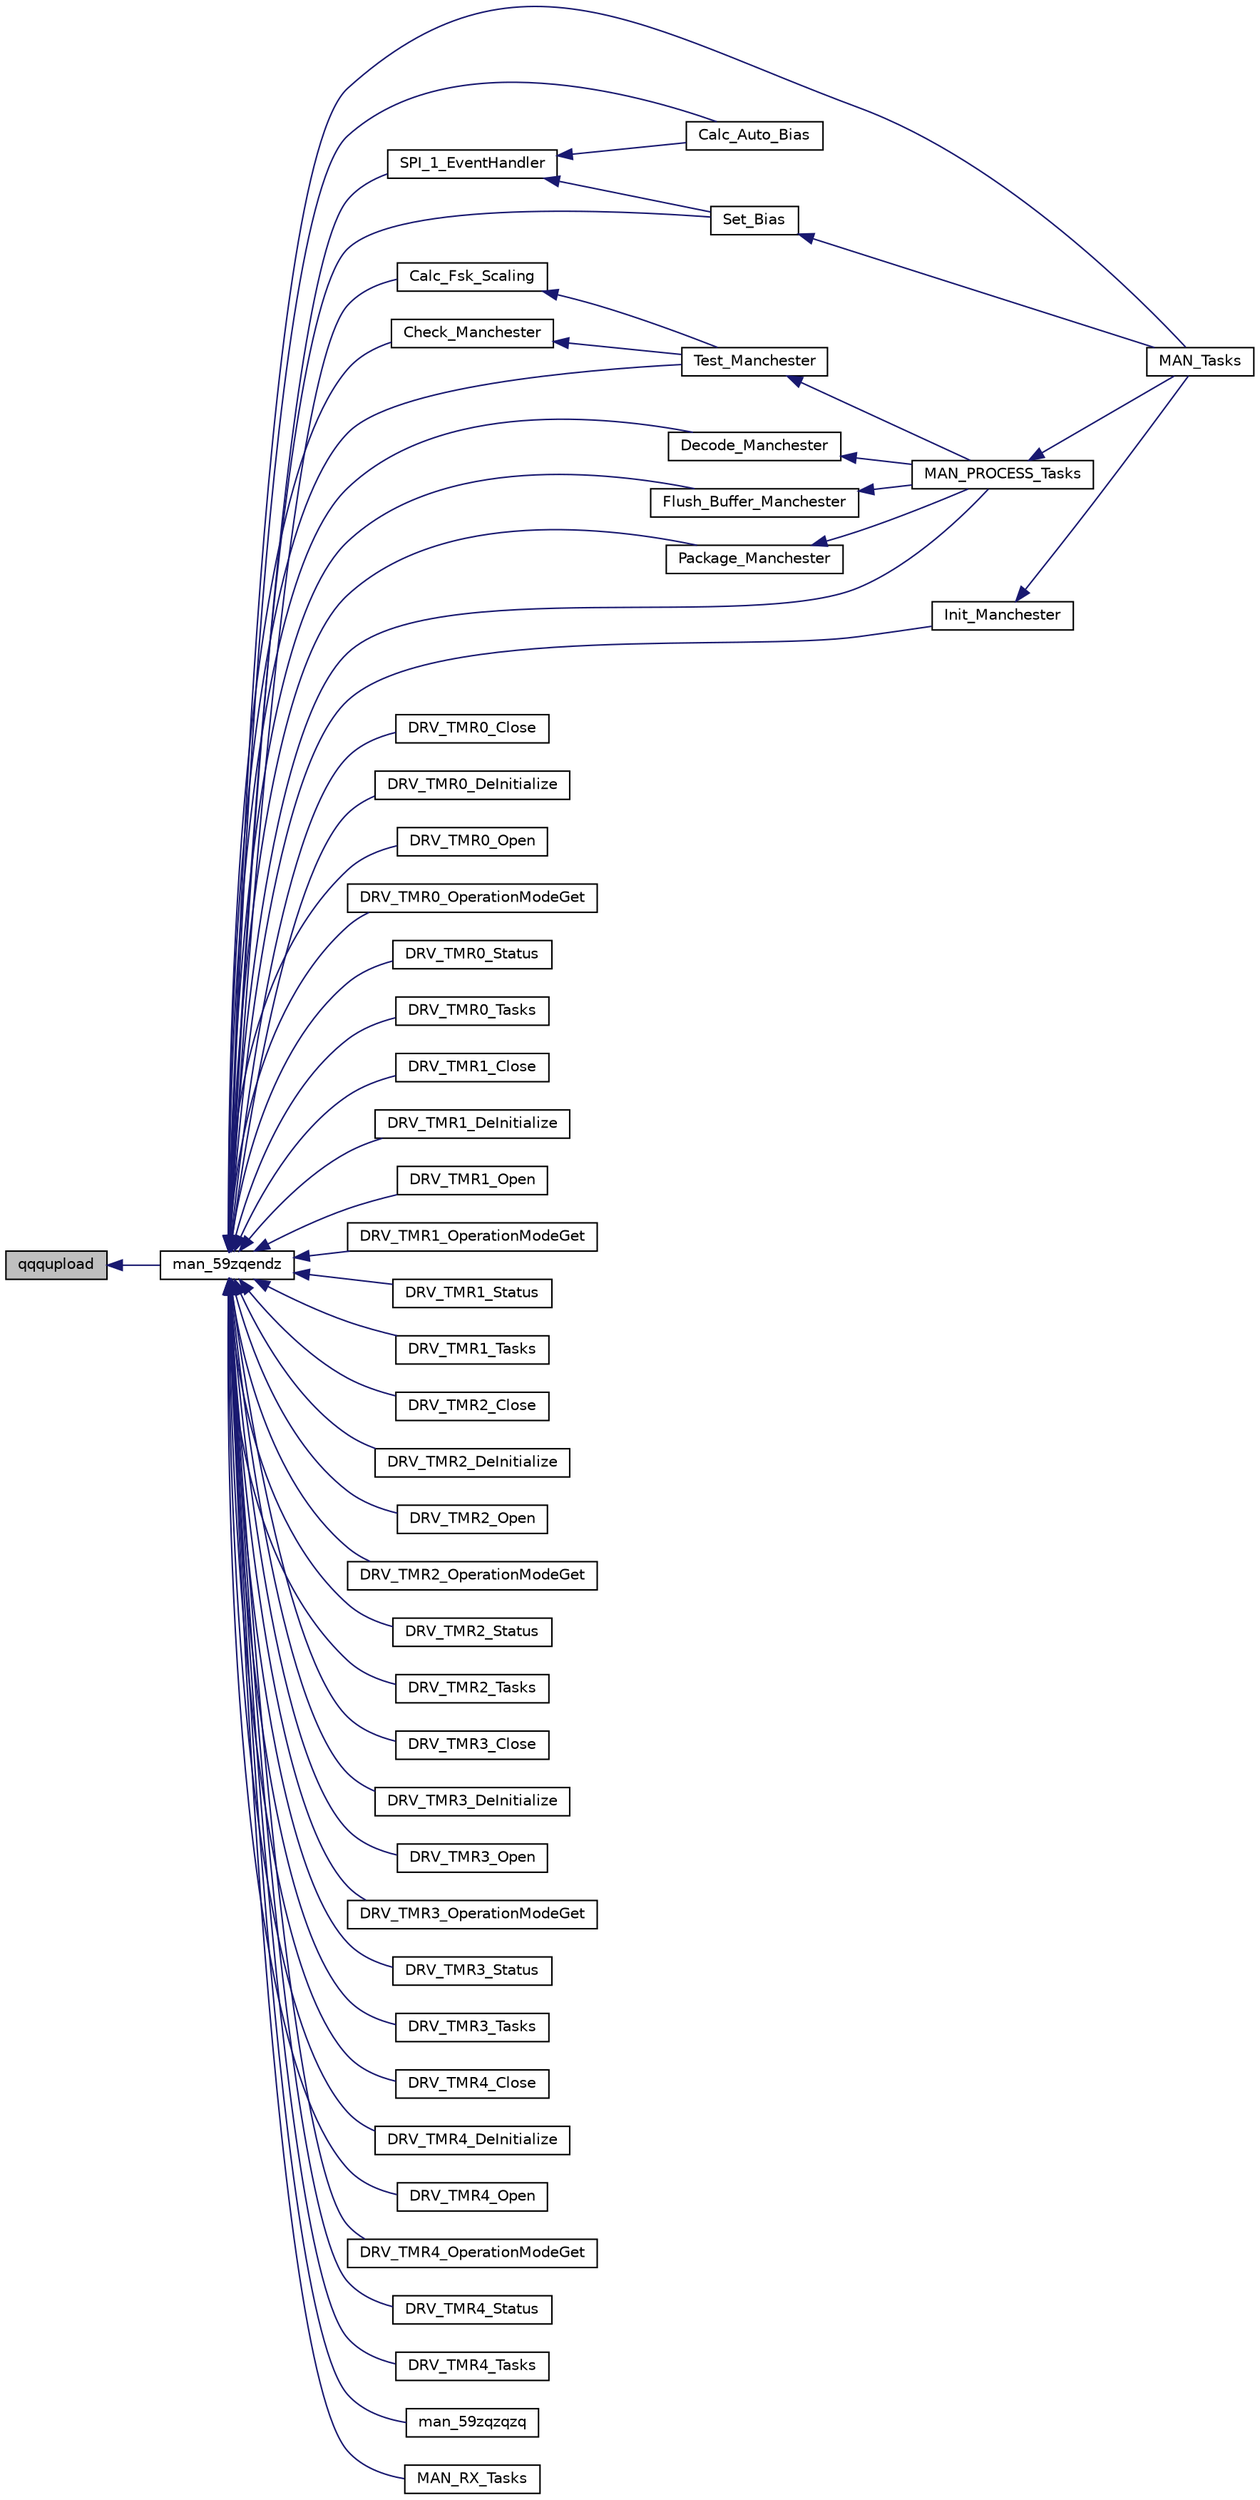 digraph "qqqupload"
{
  edge [fontname="Helvetica",fontsize="10",labelfontname="Helvetica",labelfontsize="10"];
  node [fontname="Helvetica",fontsize="10",shape=record];
  rankdir="LR";
  Node1813 [label="qqqupload",height=0.2,width=0.4,color="black", fillcolor="grey75", style="filled", fontcolor="black"];
  Node1813 -> Node1814 [dir="back",color="midnightblue",fontsize="10",style="solid",fontname="Helvetica"];
  Node1814 [label="man_59zqendz",height=0.2,width=0.4,color="black", fillcolor="white", style="filled",URL="$inszt__man_8c.html#a12d5731fcc096bdd55ec40c9fc0225ab"];
  Node1814 -> Node1815 [dir="back",color="midnightblue",fontsize="10",style="solid",fontname="Helvetica"];
  Node1815 [label="Calc_Auto_Bias",height=0.2,width=0.4,color="black", fillcolor="white", style="filled",URL="$man_8h.html#a79c8991934c8f0d67abdbe2b4f26e592"];
  Node1814 -> Node1816 [dir="back",color="midnightblue",fontsize="10",style="solid",fontname="Helvetica"];
  Node1816 [label="Calc_Fsk_Scaling",height=0.2,width=0.4,color="black", fillcolor="white", style="filled",URL="$inszt__man_8c.html#a82d3433cbecf243a28310018045ecde7"];
  Node1816 -> Node1817 [dir="back",color="midnightblue",fontsize="10",style="solid",fontname="Helvetica"];
  Node1817 [label="Test_Manchester",height=0.2,width=0.4,color="black", fillcolor="white", style="filled",URL="$inszt__man_8c.html#a58180a4bddf2eb82b49ce86257a95346"];
  Node1817 -> Node1818 [dir="back",color="midnightblue",fontsize="10",style="solid",fontname="Helvetica"];
  Node1818 [label="MAN_PROCESS_Tasks",height=0.2,width=0.4,color="black", fillcolor="white", style="filled",URL="$inszt__man_8c.html#a48e348dab43f9719d4c7f62dcdc91ccf"];
  Node1818 -> Node1819 [dir="back",color="midnightblue",fontsize="10",style="solid",fontname="Helvetica"];
  Node1819 [label="MAN_Tasks",height=0.2,width=0.4,color="black", fillcolor="white", style="filled",URL="$man_8h.html#aee1e768706fd21921cca7b874ff4f232"];
  Node1814 -> Node1820 [dir="back",color="midnightblue",fontsize="10",style="solid",fontname="Helvetica"];
  Node1820 [label="Check_Manchester",height=0.2,width=0.4,color="black", fillcolor="white", style="filled",URL="$inszt__man_8c.html#a653be1ca5b495ee295bde5bd931266bb"];
  Node1820 -> Node1817 [dir="back",color="midnightblue",fontsize="10",style="solid",fontname="Helvetica"];
  Node1814 -> Node1821 [dir="back",color="midnightblue",fontsize="10",style="solid",fontname="Helvetica"];
  Node1821 [label="Decode_Manchester",height=0.2,width=0.4,color="black", fillcolor="white", style="filled",URL="$inszt__man_8c.html#a13522a68ae4202d7ad7f75781262684f"];
  Node1821 -> Node1818 [dir="back",color="midnightblue",fontsize="10",style="solid",fontname="Helvetica"];
  Node1814 -> Node1822 [dir="back",color="midnightblue",fontsize="10",style="solid",fontname="Helvetica"];
  Node1822 [label="DRV_TMR0_Close",height=0.2,width=0.4,color="black", fillcolor="white", style="filled",URL="$inszt__man_8c.html#a32eae35a1e64a44969e70c746ec9cdc2"];
  Node1814 -> Node1823 [dir="back",color="midnightblue",fontsize="10",style="solid",fontname="Helvetica"];
  Node1823 [label="DRV_TMR0_DeInitialize",height=0.2,width=0.4,color="black", fillcolor="white", style="filled",URL="$inszt__man_8c.html#ac35e22ce2277246569aa15a0142f42de"];
  Node1814 -> Node1824 [dir="back",color="midnightblue",fontsize="10",style="solid",fontname="Helvetica"];
  Node1824 [label="DRV_TMR0_Open",height=0.2,width=0.4,color="black", fillcolor="white", style="filled",URL="$inszt__man_8c.html#a6185be0b1acc5308100e9c168c6d9882"];
  Node1814 -> Node1825 [dir="back",color="midnightblue",fontsize="10",style="solid",fontname="Helvetica"];
  Node1825 [label="DRV_TMR0_OperationModeGet",height=0.2,width=0.4,color="black", fillcolor="white", style="filled",URL="$inszt__man_8c.html#a75154e72363837310412c5f0f77ca99b"];
  Node1814 -> Node1826 [dir="back",color="midnightblue",fontsize="10",style="solid",fontname="Helvetica"];
  Node1826 [label="DRV_TMR0_Status",height=0.2,width=0.4,color="black", fillcolor="white", style="filled",URL="$inszt__man_8c.html#aa0b45abb3787c0b80fba63077983fda6"];
  Node1814 -> Node1827 [dir="back",color="midnightblue",fontsize="10",style="solid",fontname="Helvetica"];
  Node1827 [label="DRV_TMR0_Tasks",height=0.2,width=0.4,color="black", fillcolor="white", style="filled",URL="$inszt__man_8c.html#a074ed24077060483c762988f726d23e9"];
  Node1814 -> Node1828 [dir="back",color="midnightblue",fontsize="10",style="solid",fontname="Helvetica"];
  Node1828 [label="DRV_TMR1_Close",height=0.2,width=0.4,color="black", fillcolor="white", style="filled",URL="$inszt__man_8c.html#a6a5cde4bb2a1f040394eff6085aa1d59"];
  Node1814 -> Node1829 [dir="back",color="midnightblue",fontsize="10",style="solid",fontname="Helvetica"];
  Node1829 [label="DRV_TMR1_DeInitialize",height=0.2,width=0.4,color="black", fillcolor="white", style="filled",URL="$inszt__man_8c.html#abf7739f5097a1ceff5268ea070a35c9e"];
  Node1814 -> Node1830 [dir="back",color="midnightblue",fontsize="10",style="solid",fontname="Helvetica"];
  Node1830 [label="DRV_TMR1_Open",height=0.2,width=0.4,color="black", fillcolor="white", style="filled",URL="$inszt__man_8c.html#ac23662f1a2e62aff3d8576b4fb403b5e"];
  Node1814 -> Node1831 [dir="back",color="midnightblue",fontsize="10",style="solid",fontname="Helvetica"];
  Node1831 [label="DRV_TMR1_OperationModeGet",height=0.2,width=0.4,color="black", fillcolor="white", style="filled",URL="$inszt__man_8c.html#a2ddcb52c248a14db2f5d3cc2b8396b4d"];
  Node1814 -> Node1832 [dir="back",color="midnightblue",fontsize="10",style="solid",fontname="Helvetica"];
  Node1832 [label="DRV_TMR1_Status",height=0.2,width=0.4,color="black", fillcolor="white", style="filled",URL="$inszt__man_8c.html#af0b509a65d0cc40830845f905e72f383"];
  Node1814 -> Node1833 [dir="back",color="midnightblue",fontsize="10",style="solid",fontname="Helvetica"];
  Node1833 [label="DRV_TMR1_Tasks",height=0.2,width=0.4,color="black", fillcolor="white", style="filled",URL="$inszt__man_8c.html#a0c01e1083b80ad88b2bc0fae758b1f0e"];
  Node1814 -> Node1834 [dir="back",color="midnightblue",fontsize="10",style="solid",fontname="Helvetica"];
  Node1834 [label="DRV_TMR2_Close",height=0.2,width=0.4,color="black", fillcolor="white", style="filled",URL="$inszt__man_8c.html#a5ad44e5f36f8a566c396331e7c08c15d"];
  Node1814 -> Node1835 [dir="back",color="midnightblue",fontsize="10",style="solid",fontname="Helvetica"];
  Node1835 [label="DRV_TMR2_DeInitialize",height=0.2,width=0.4,color="black", fillcolor="white", style="filled",URL="$inszt__man_8c.html#a0aa800750e31f5d3aea0afcd7faa41fe"];
  Node1814 -> Node1836 [dir="back",color="midnightblue",fontsize="10",style="solid",fontname="Helvetica"];
  Node1836 [label="DRV_TMR2_Open",height=0.2,width=0.4,color="black", fillcolor="white", style="filled",URL="$inszt__man_8c.html#ae3ec2e7d926f1dfcf4d5b4ec3f4452b1"];
  Node1814 -> Node1837 [dir="back",color="midnightblue",fontsize="10",style="solid",fontname="Helvetica"];
  Node1837 [label="DRV_TMR2_OperationModeGet",height=0.2,width=0.4,color="black", fillcolor="white", style="filled",URL="$inszt__man_8c.html#aaec612bc5ca6823e226aa9e168f0f7e4"];
  Node1814 -> Node1838 [dir="back",color="midnightblue",fontsize="10",style="solid",fontname="Helvetica"];
  Node1838 [label="DRV_TMR2_Status",height=0.2,width=0.4,color="black", fillcolor="white", style="filled",URL="$inszt__man_8c.html#ab66021f387d5cbb3e7ab20b7718aa773"];
  Node1814 -> Node1839 [dir="back",color="midnightblue",fontsize="10",style="solid",fontname="Helvetica"];
  Node1839 [label="DRV_TMR2_Tasks",height=0.2,width=0.4,color="black", fillcolor="white", style="filled",URL="$inszt__man_8c.html#a4cae103296c260a0cacd0bfbb02abec6"];
  Node1814 -> Node1840 [dir="back",color="midnightblue",fontsize="10",style="solid",fontname="Helvetica"];
  Node1840 [label="DRV_TMR3_Close",height=0.2,width=0.4,color="black", fillcolor="white", style="filled",URL="$inszt__man_8c.html#a5dd9fa4b5c96ae83f17ed22952b3526b"];
  Node1814 -> Node1841 [dir="back",color="midnightblue",fontsize="10",style="solid",fontname="Helvetica"];
  Node1841 [label="DRV_TMR3_DeInitialize",height=0.2,width=0.4,color="black", fillcolor="white", style="filled",URL="$inszt__man_8c.html#a51119949a1b0dc2ade9d15cd3eef3cf9"];
  Node1814 -> Node1842 [dir="back",color="midnightblue",fontsize="10",style="solid",fontname="Helvetica"];
  Node1842 [label="DRV_TMR3_Open",height=0.2,width=0.4,color="black", fillcolor="white", style="filled",URL="$inszt__man_8c.html#a14def85d2721c6fe7a0f52e5da985745"];
  Node1814 -> Node1843 [dir="back",color="midnightblue",fontsize="10",style="solid",fontname="Helvetica"];
  Node1843 [label="DRV_TMR3_OperationModeGet",height=0.2,width=0.4,color="black", fillcolor="white", style="filled",URL="$inszt__man_8c.html#aba3d374b5742c8fed77fb9c5125906e8"];
  Node1814 -> Node1844 [dir="back",color="midnightblue",fontsize="10",style="solid",fontname="Helvetica"];
  Node1844 [label="DRV_TMR3_Status",height=0.2,width=0.4,color="black", fillcolor="white", style="filled",URL="$inszt__man_8c.html#ab337820f2261ee63bfbdbe91f999de92"];
  Node1814 -> Node1845 [dir="back",color="midnightblue",fontsize="10",style="solid",fontname="Helvetica"];
  Node1845 [label="DRV_TMR3_Tasks",height=0.2,width=0.4,color="black", fillcolor="white", style="filled",URL="$inszt__man_8c.html#ac4622292b2dab66f9b5ae9778db08478"];
  Node1814 -> Node1846 [dir="back",color="midnightblue",fontsize="10",style="solid",fontname="Helvetica"];
  Node1846 [label="DRV_TMR4_Close",height=0.2,width=0.4,color="black", fillcolor="white", style="filled",URL="$inszt__man_8c.html#abca98245dd4f6348cc96c19911fa2f7f"];
  Node1814 -> Node1847 [dir="back",color="midnightblue",fontsize="10",style="solid",fontname="Helvetica"];
  Node1847 [label="DRV_TMR4_DeInitialize",height=0.2,width=0.4,color="black", fillcolor="white", style="filled",URL="$inszt__man_8c.html#a24315793d9553d184024aea496534bc5"];
  Node1814 -> Node1848 [dir="back",color="midnightblue",fontsize="10",style="solid",fontname="Helvetica"];
  Node1848 [label="DRV_TMR4_Open",height=0.2,width=0.4,color="black", fillcolor="white", style="filled",URL="$inszt__man_8c.html#a6e2c39c5a9d8b23859be0e673b43b1b9"];
  Node1814 -> Node1849 [dir="back",color="midnightblue",fontsize="10",style="solid",fontname="Helvetica"];
  Node1849 [label="DRV_TMR4_OperationModeGet",height=0.2,width=0.4,color="black", fillcolor="white", style="filled",URL="$inszt__man_8c.html#ad47780c4b3a36ef4f64841b0106a751d"];
  Node1814 -> Node1850 [dir="back",color="midnightblue",fontsize="10",style="solid",fontname="Helvetica"];
  Node1850 [label="DRV_TMR4_Status",height=0.2,width=0.4,color="black", fillcolor="white", style="filled",URL="$inszt__man_8c.html#aeb55a9257642cf221bcb641b25033668"];
  Node1814 -> Node1851 [dir="back",color="midnightblue",fontsize="10",style="solid",fontname="Helvetica"];
  Node1851 [label="DRV_TMR4_Tasks",height=0.2,width=0.4,color="black", fillcolor="white", style="filled",URL="$inszt__man_8c.html#a97a4bb302673812056f8ad54ea70b59e"];
  Node1814 -> Node1852 [dir="back",color="midnightblue",fontsize="10",style="solid",fontname="Helvetica"];
  Node1852 [label="Flush_Buffer_Manchester",height=0.2,width=0.4,color="black", fillcolor="white", style="filled",URL="$inszt__man_8c.html#a8484abd08ba8477e838ac11c4fcb61ab"];
  Node1852 -> Node1818 [dir="back",color="midnightblue",fontsize="10",style="solid",fontname="Helvetica"];
  Node1814 -> Node1853 [dir="back",color="midnightblue",fontsize="10",style="solid",fontname="Helvetica"];
  Node1853 [label="Init_Manchester",height=0.2,width=0.4,color="black", fillcolor="white", style="filled",URL="$inszt__man_8c.html#ac73870f9c673e09d1042e2ead07cf580"];
  Node1853 -> Node1819 [dir="back",color="midnightblue",fontsize="10",style="solid",fontname="Helvetica"];
  Node1814 -> Node1854 [dir="back",color="midnightblue",fontsize="10",style="solid",fontname="Helvetica"];
  Node1854 [label="man_59zqzqzq",height=0.2,width=0.4,color="black", fillcolor="white", style="filled",URL="$inszt__man_8c.html#a72f62879e0242175a15890b5ef89f14a"];
  Node1814 -> Node1818 [dir="back",color="midnightblue",fontsize="10",style="solid",fontname="Helvetica"];
  Node1814 -> Node1855 [dir="back",color="midnightblue",fontsize="10",style="solid",fontname="Helvetica"];
  Node1855 [label="MAN_RX_Tasks",height=0.2,width=0.4,color="black", fillcolor="white", style="filled",URL="$man_8h.html#afe8669f869fe797af01b4f4793cb2669"];
  Node1814 -> Node1819 [dir="back",color="midnightblue",fontsize="10",style="solid",fontname="Helvetica"];
  Node1814 -> Node1856 [dir="back",color="midnightblue",fontsize="10",style="solid",fontname="Helvetica"];
  Node1856 [label="Package_Manchester",height=0.2,width=0.4,color="black", fillcolor="white", style="filled",URL="$inszt__man_8c.html#a41fe484b9958d08645d0b49446bc315d"];
  Node1856 -> Node1818 [dir="back",color="midnightblue",fontsize="10",style="solid",fontname="Helvetica"];
  Node1814 -> Node1857 [dir="back",color="midnightblue",fontsize="10",style="solid",fontname="Helvetica"];
  Node1857 [label="Set_Bias",height=0.2,width=0.4,color="black", fillcolor="white", style="filled",URL="$man_8h.html#a7355c6632ff2d461ff086c99ed3dcc15"];
  Node1857 -> Node1819 [dir="back",color="midnightblue",fontsize="10",style="solid",fontname="Helvetica"];
  Node1814 -> Node1858 [dir="back",color="midnightblue",fontsize="10",style="solid",fontname="Helvetica"];
  Node1858 [label="SPI_1_EventHandler",height=0.2,width=0.4,color="black", fillcolor="white", style="filled",URL="$inszt__man_8c.html#a1ea095adfd379cc60bdddd4268587f9a"];
  Node1858 -> Node1815 [dir="back",color="midnightblue",fontsize="10",style="solid",fontname="Helvetica"];
  Node1858 -> Node1857 [dir="back",color="midnightblue",fontsize="10",style="solid",fontname="Helvetica"];
  Node1814 -> Node1817 [dir="back",color="midnightblue",fontsize="10",style="solid",fontname="Helvetica"];
}
